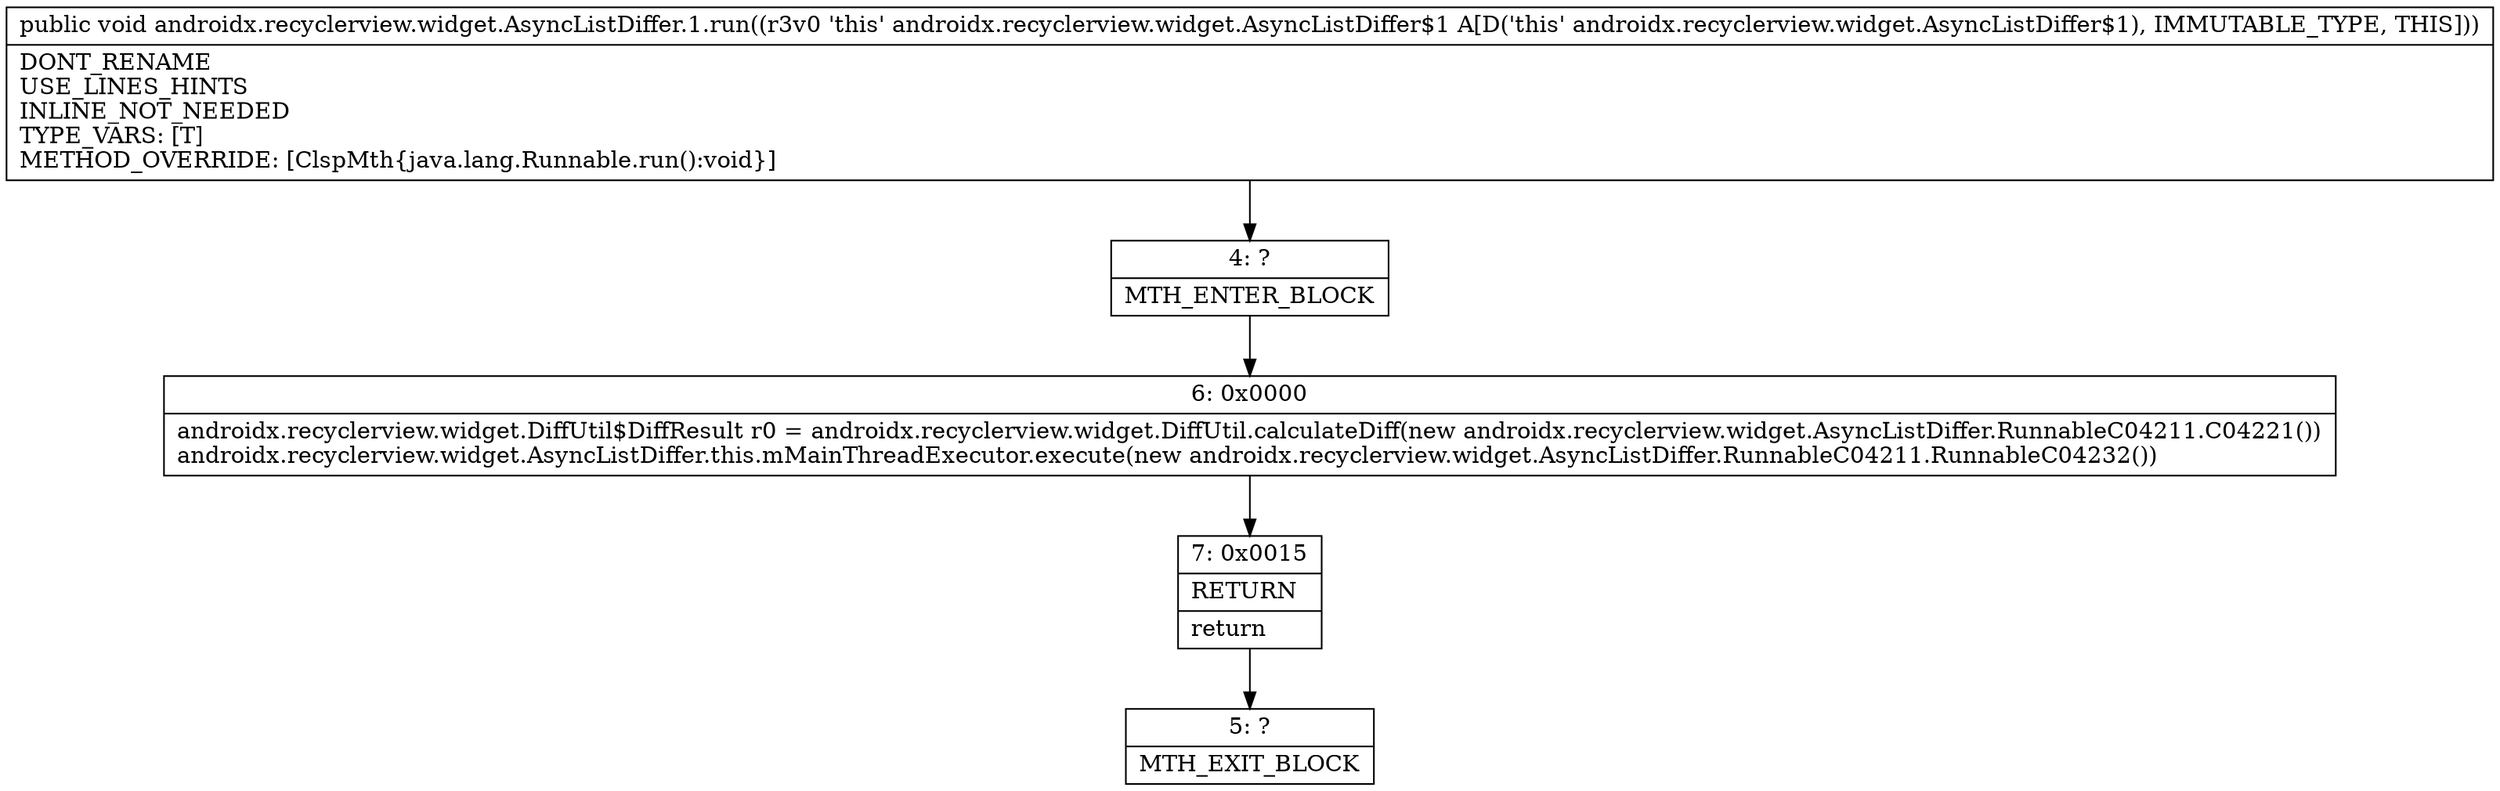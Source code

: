 digraph "CFG forandroidx.recyclerview.widget.AsyncListDiffer.1.run()V" {
Node_4 [shape=record,label="{4\:\ ?|MTH_ENTER_BLOCK\l}"];
Node_6 [shape=record,label="{6\:\ 0x0000|androidx.recyclerview.widget.DiffUtil$DiffResult r0 = androidx.recyclerview.widget.DiffUtil.calculateDiff(new androidx.recyclerview.widget.AsyncListDiffer.RunnableC04211.C04221())\landroidx.recyclerview.widget.AsyncListDiffer.this.mMainThreadExecutor.execute(new androidx.recyclerview.widget.AsyncListDiffer.RunnableC04211.RunnableC04232())\l}"];
Node_7 [shape=record,label="{7\:\ 0x0015|RETURN\l|return\l}"];
Node_5 [shape=record,label="{5\:\ ?|MTH_EXIT_BLOCK\l}"];
MethodNode[shape=record,label="{public void androidx.recyclerview.widget.AsyncListDiffer.1.run((r3v0 'this' androidx.recyclerview.widget.AsyncListDiffer$1 A[D('this' androidx.recyclerview.widget.AsyncListDiffer$1), IMMUTABLE_TYPE, THIS]))  | DONT_RENAME\lUSE_LINES_HINTS\lINLINE_NOT_NEEDED\lTYPE_VARS: [T]\lMETHOD_OVERRIDE: [ClspMth\{java.lang.Runnable.run():void\}]\l}"];
MethodNode -> Node_4;Node_4 -> Node_6;
Node_6 -> Node_7;
Node_7 -> Node_5;
}

